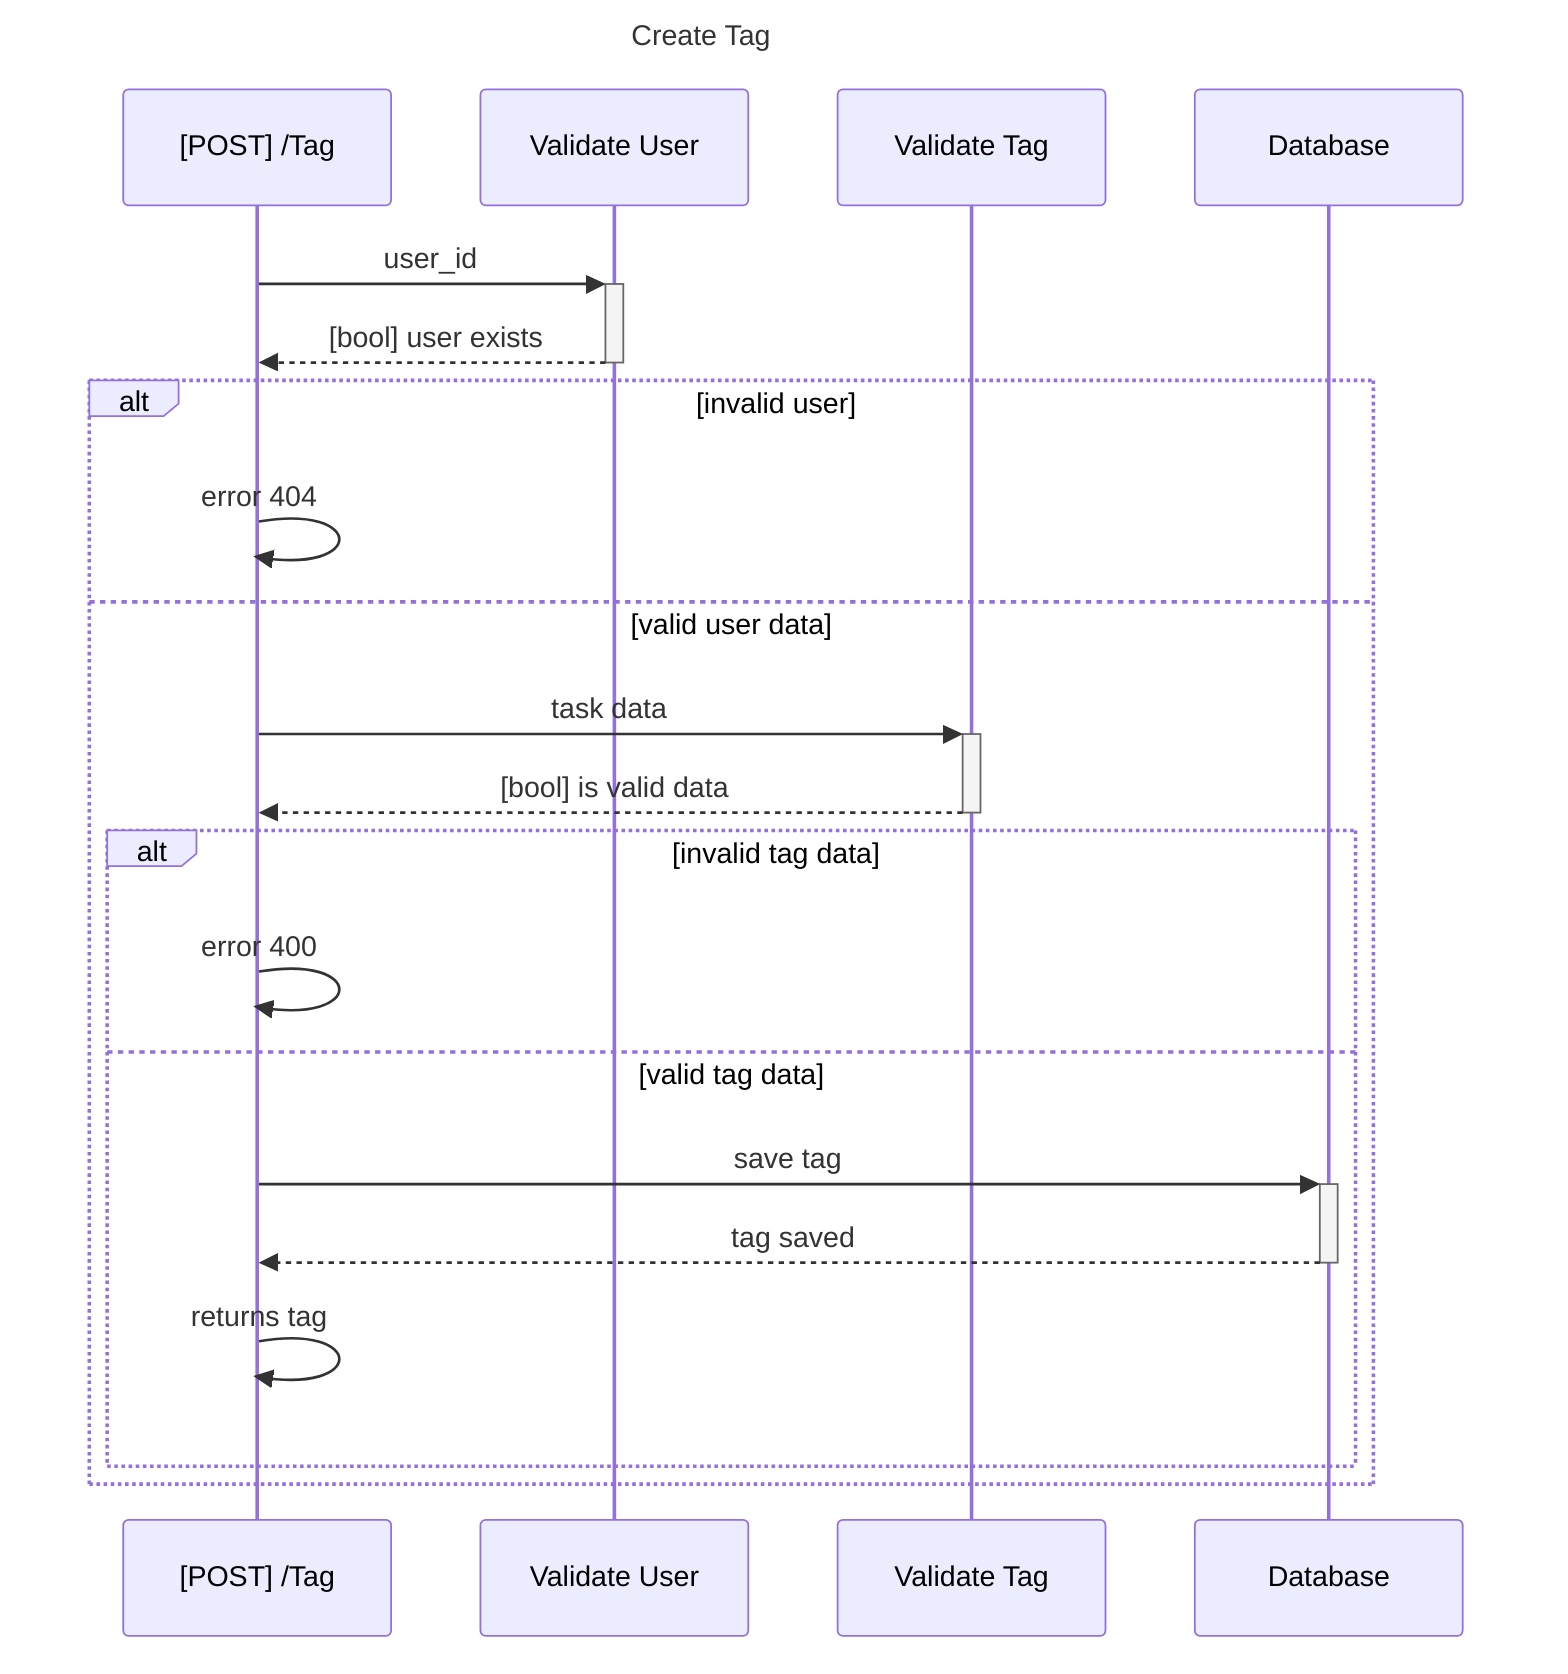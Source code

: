 ---
title: Create Tag
---
sequenceDiagram
    [POST] /Tag ->>+ Validate User: user_id
    Validate User -->>- [POST] /Tag: [bool] user exists
    alt invalid user
        [POST] /Tag ->> [POST] /Tag: error 404
    else valid user data
        [POST] /Tag ->>+ Validate Tag: task data
        Validate Tag -->>- [POST] /Tag: [bool] is valid data

        alt invalid tag data
            [POST] /Tag ->> [POST] /Tag: error 400
        else valid tag data
                [POST] /Tag ->>+ Database: save tag
                Database -->>- [POST] /Tag: tag saved
                [POST] /Tag ->> [POST] /Tag: returns tag
        end
    end